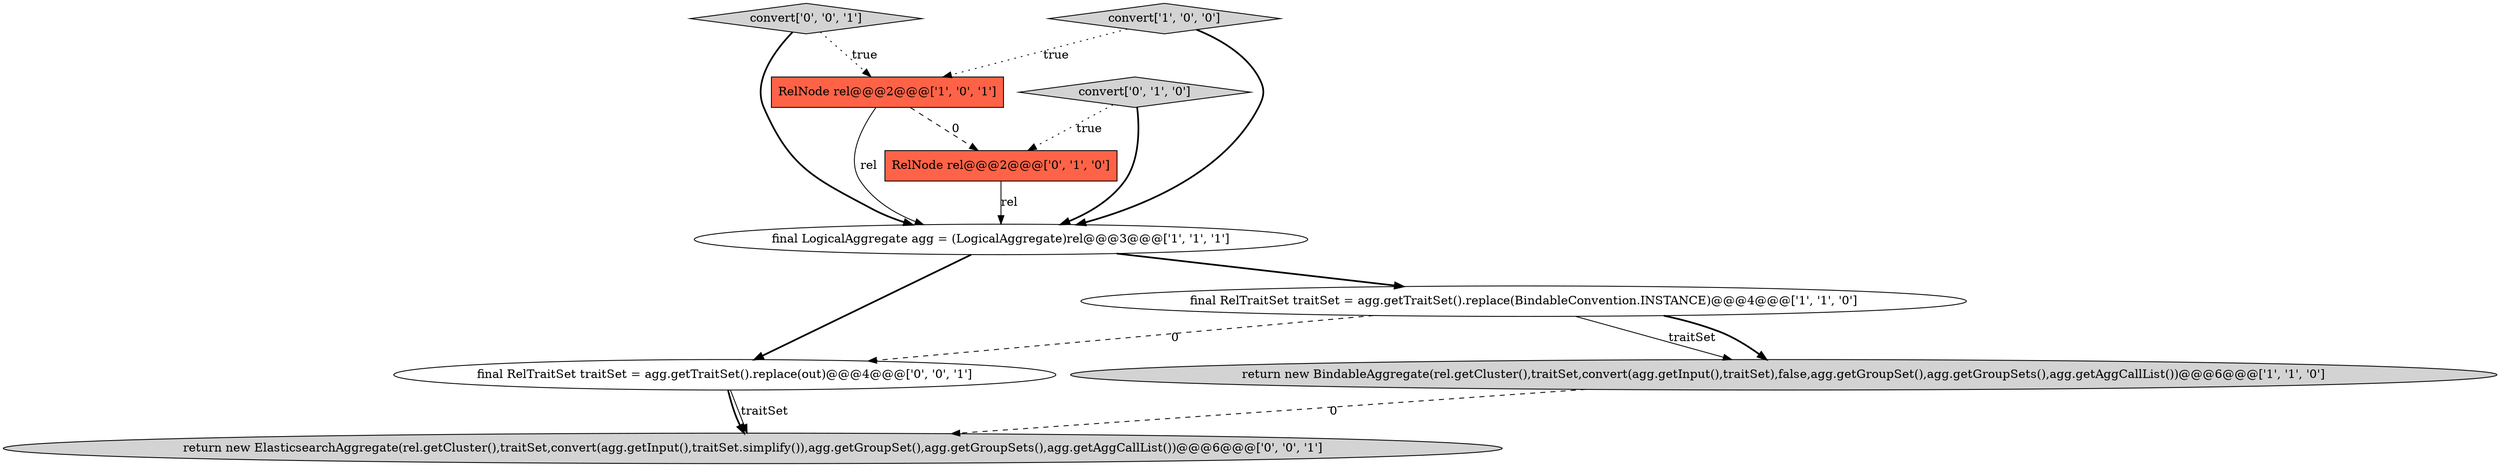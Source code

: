 digraph {
8 [style = filled, label = "convert['0', '0', '1']", fillcolor = lightgray, shape = diamond image = "AAA0AAABBB3BBB"];
7 [style = filled, label = "final RelTraitSet traitSet = agg.getTraitSet().replace(out)@@@4@@@['0', '0', '1']", fillcolor = white, shape = ellipse image = "AAA0AAABBB3BBB"];
5 [style = filled, label = "RelNode rel@@@2@@@['0', '1', '0']", fillcolor = tomato, shape = box image = "AAA1AAABBB2BBB"];
2 [style = filled, label = "final LogicalAggregate agg = (LogicalAggregate)rel@@@3@@@['1', '1', '1']", fillcolor = white, shape = ellipse image = "AAA0AAABBB1BBB"];
4 [style = filled, label = "return new BindableAggregate(rel.getCluster(),traitSet,convert(agg.getInput(),traitSet),false,agg.getGroupSet(),agg.getGroupSets(),agg.getAggCallList())@@@6@@@['1', '1', '0']", fillcolor = lightgray, shape = ellipse image = "AAA0AAABBB1BBB"];
6 [style = filled, label = "convert['0', '1', '0']", fillcolor = lightgray, shape = diamond image = "AAA0AAABBB2BBB"];
1 [style = filled, label = "convert['1', '0', '0']", fillcolor = lightgray, shape = diamond image = "AAA0AAABBB1BBB"];
3 [style = filled, label = "final RelTraitSet traitSet = agg.getTraitSet().replace(BindableConvention.INSTANCE)@@@4@@@['1', '1', '0']", fillcolor = white, shape = ellipse image = "AAA0AAABBB1BBB"];
9 [style = filled, label = "return new ElasticsearchAggregate(rel.getCluster(),traitSet,convert(agg.getInput(),traitSet.simplify()),agg.getGroupSet(),agg.getGroupSets(),agg.getAggCallList())@@@6@@@['0', '0', '1']", fillcolor = lightgray, shape = ellipse image = "AAA0AAABBB3BBB"];
0 [style = filled, label = "RelNode rel@@@2@@@['1', '0', '1']", fillcolor = tomato, shape = box image = "AAA0AAABBB1BBB"];
7->9 [style = solid, label="traitSet"];
4->9 [style = dashed, label="0"];
6->5 [style = dotted, label="true"];
8->2 [style = bold, label=""];
3->4 [style = solid, label="traitSet"];
0->2 [style = solid, label="rel"];
5->2 [style = solid, label="rel"];
3->7 [style = dashed, label="0"];
1->2 [style = bold, label=""];
3->4 [style = bold, label=""];
1->0 [style = dotted, label="true"];
2->7 [style = bold, label=""];
0->5 [style = dashed, label="0"];
6->2 [style = bold, label=""];
8->0 [style = dotted, label="true"];
7->9 [style = bold, label=""];
2->3 [style = bold, label=""];
}
